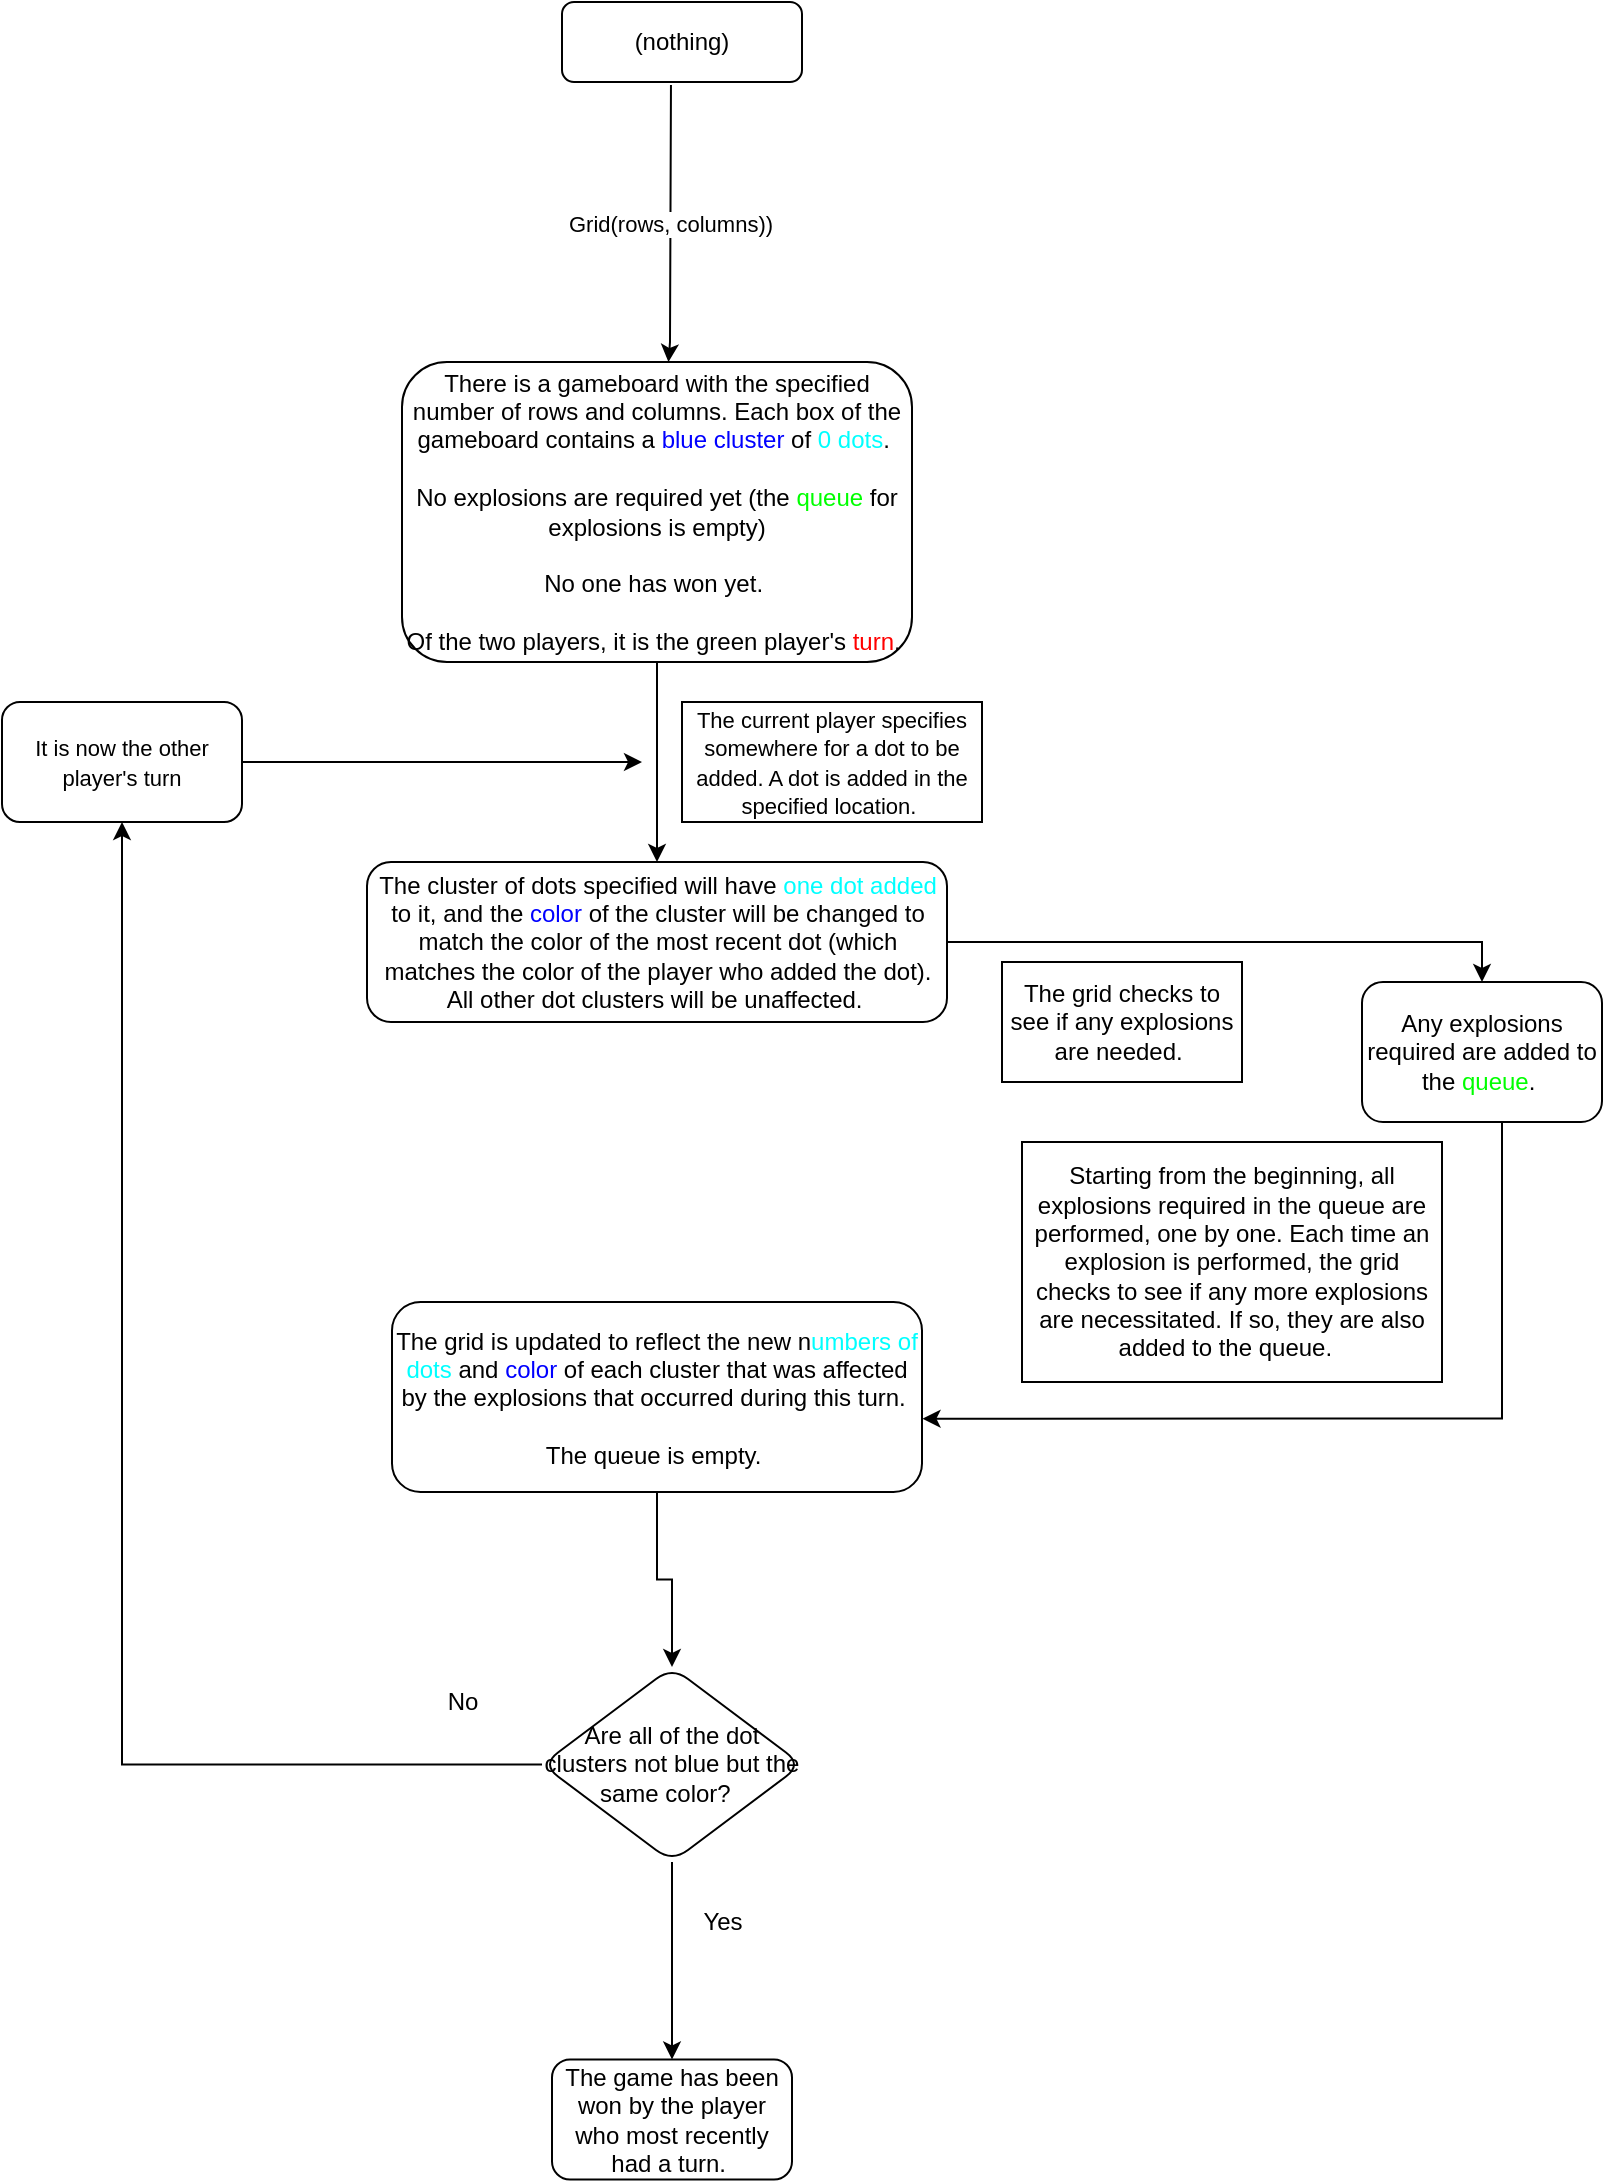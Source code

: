 <mxfile version="15.9.5" type="device"><diagram id="C5RBs43oDa-KdzZeNtuy" name="Page-1"><mxGraphModel dx="1616" dy="1578" grid="1" gridSize="10" guides="1" tooltips="1" connect="1" arrows="1" fold="1" page="1" pageScale="1" pageWidth="827" pageHeight="1169" math="0" shadow="0"><root><mxCell id="WIyWlLk6GJQsqaUBKTNV-0"/><mxCell id="WIyWlLk6GJQsqaUBKTNV-1" parent="WIyWlLk6GJQsqaUBKTNV-0"/><mxCell id="a3s18A0MAv_TP76YRkrw-19" style="edgeStyle=orthogonalEdgeStyle;rounded=0;orthogonalLoop=1;jettySize=auto;html=1;fontColor=#0000FF;" edge="1" parent="WIyWlLk6GJQsqaUBKTNV-1" source="a3s18A0MAv_TP76YRkrw-1" target="a3s18A0MAv_TP76YRkrw-5"><mxGeometry relative="1" as="geometry"/></mxCell><mxCell id="a3s18A0MAv_TP76YRkrw-1" value="There is a gameboard with the specified number of rows and columns. Each box of the gameboard contains a &lt;font color=&quot;#0000ff&quot;&gt;blue cluster&lt;/font&gt; of &lt;font color=&quot;#00ffff&quot;&gt;0 dots&lt;/font&gt;.&amp;nbsp;&lt;br&gt;&lt;br&gt;No explosions are required yet (the &lt;font color=&quot;#00ff00&quot;&gt;queue&lt;/font&gt; for explosions is empty)&lt;br&gt;&lt;br&gt;No one has won yet.&amp;nbsp;&lt;br&gt;&lt;br&gt;Of the two players, it is the green player's &lt;font color=&quot;#ff0000&quot;&gt;turn&lt;/font&gt;.&amp;nbsp;" style="rounded=1;whiteSpace=wrap;html=1;fontSize=12;glass=0;strokeWidth=1;shadow=0;" vertex="1" parent="WIyWlLk6GJQsqaUBKTNV-1"><mxGeometry x="110" y="20" width="255" height="150" as="geometry"/></mxCell><mxCell id="a3s18A0MAv_TP76YRkrw-2" value="(nothing)" style="rounded=1;whiteSpace=wrap;html=1;fontSize=12;glass=0;strokeWidth=1;shadow=0;" vertex="1" parent="WIyWlLk6GJQsqaUBKTNV-1"><mxGeometry x="190" y="-160" width="120" height="40" as="geometry"/></mxCell><mxCell id="a3s18A0MAv_TP76YRkrw-28" style="edgeStyle=orthogonalEdgeStyle;rounded=0;orthogonalLoop=1;jettySize=auto;html=1;entryX=1.001;entryY=0.614;entryDx=0;entryDy=0;entryPerimeter=0;fontColor=#0000FF;" edge="1" parent="WIyWlLk6GJQsqaUBKTNV-1" source="a3s18A0MAv_TP76YRkrw-4" target="a3s18A0MAv_TP76YRkrw-6"><mxGeometry relative="1" as="geometry"><Array as="points"><mxPoint x="660" y="548"/></Array></mxGeometry></mxCell><mxCell id="a3s18A0MAv_TP76YRkrw-4" value="Any explosions required are added to the &lt;font color=&quot;#00ff00&quot;&gt;queue&lt;/font&gt;.&amp;nbsp;" style="rounded=1;whiteSpace=wrap;html=1;fontSize=12;glass=0;strokeWidth=1;shadow=0;" vertex="1" parent="WIyWlLk6GJQsqaUBKTNV-1"><mxGeometry x="590" y="330" width="120" height="70" as="geometry"/></mxCell><mxCell id="a3s18A0MAv_TP76YRkrw-15" style="edgeStyle=orthogonalEdgeStyle;rounded=0;orthogonalLoop=1;jettySize=auto;html=1;entryX=0.5;entryY=0;entryDx=0;entryDy=0;" edge="1" parent="WIyWlLk6GJQsqaUBKTNV-1" source="a3s18A0MAv_TP76YRkrw-5" target="a3s18A0MAv_TP76YRkrw-4"><mxGeometry relative="1" as="geometry"><mxPoint x="240" y="430" as="targetPoint"/></mxGeometry></mxCell><mxCell id="a3s18A0MAv_TP76YRkrw-5" value="The cluster of dots specified will have &lt;font color=&quot;#00ffff&quot;&gt;one dot added&lt;/font&gt; to it, and the &lt;font color=&quot;#0000ff&quot;&gt;color &lt;/font&gt;of the cluster will be changed to match the color of the most recent dot (which matches the color of the player who added the dot). All other dot clusters will be unaffected.&amp;nbsp;" style="rounded=1;whiteSpace=wrap;html=1;fontSize=12;glass=0;strokeWidth=1;shadow=0;" vertex="1" parent="WIyWlLk6GJQsqaUBKTNV-1"><mxGeometry x="92.5" y="270" width="290" height="80" as="geometry"/></mxCell><mxCell id="a3s18A0MAv_TP76YRkrw-30" value="" style="edgeStyle=orthogonalEdgeStyle;rounded=0;orthogonalLoop=1;jettySize=auto;html=1;fontColor=#0000FF;" edge="1" parent="WIyWlLk6GJQsqaUBKTNV-1" source="a3s18A0MAv_TP76YRkrw-6" target="a3s18A0MAv_TP76YRkrw-29"><mxGeometry relative="1" as="geometry"/></mxCell><mxCell id="a3s18A0MAv_TP76YRkrw-6" value="The grid is updated to reflect the new n&lt;font color=&quot;#00ffff&quot;&gt;umbers of dots &lt;/font&gt;and &lt;font color=&quot;#0000ff&quot;&gt;color &lt;/font&gt;of each cluster that was affected by the explosions that occurred during this turn.&amp;nbsp;&lt;br&gt;&amp;nbsp;&lt;br&gt;The queue is empty.&amp;nbsp;&lt;br&gt;" style="rounded=1;whiteSpace=wrap;html=1;fontSize=12;glass=0;strokeWidth=1;shadow=0;" vertex="1" parent="WIyWlLk6GJQsqaUBKTNV-1"><mxGeometry x="105" y="490" width="265" height="95" as="geometry"/></mxCell><mxCell id="a3s18A0MAv_TP76YRkrw-10" value="" style="endArrow=classic;html=1;rounded=0;exitX=0.454;exitY=1.038;exitDx=0;exitDy=0;exitPerimeter=0;" edge="1" parent="WIyWlLk6GJQsqaUBKTNV-1" source="a3s18A0MAv_TP76YRkrw-2" target="a3s18A0MAv_TP76YRkrw-1"><mxGeometry relative="1" as="geometry"><mxPoint x="310" as="sourcePoint"/><mxPoint x="410" as="targetPoint"/><Array as="points"><mxPoint x="244" y="10"/></Array></mxGeometry></mxCell><mxCell id="a3s18A0MAv_TP76YRkrw-11" value="Grid(rows, columns))" style="edgeLabel;resizable=0;html=1;align=center;verticalAlign=middle;" connectable="0" vertex="1" parent="a3s18A0MAv_TP76YRkrw-10"><mxGeometry relative="1" as="geometry"/></mxCell><mxCell id="a3s18A0MAv_TP76YRkrw-22" value="&lt;span style=&quot;color: rgb(0 , 0 , 0) ; font-size: 11px ; background-color: rgb(255 , 255 , 255)&quot;&gt;The current player specifies somewhere for a dot to be added. A dot is added in the specified location.&amp;nbsp;&lt;/span&gt;" style="rounded=0;whiteSpace=wrap;html=1;fontColor=#0000FF;" vertex="1" parent="WIyWlLk6GJQsqaUBKTNV-1"><mxGeometry x="250" y="190" width="150" height="60" as="geometry"/></mxCell><mxCell id="a3s18A0MAv_TP76YRkrw-23" value="&lt;span style=&quot;color: rgb(0 , 0 , 0)&quot;&gt;The grid checks to see if any explosions are needed.&amp;nbsp;&lt;/span&gt;" style="rounded=0;whiteSpace=wrap;html=1;fontColor=#0000FF;" vertex="1" parent="WIyWlLk6GJQsqaUBKTNV-1"><mxGeometry x="410" y="320" width="120" height="60" as="geometry"/></mxCell><mxCell id="a3s18A0MAv_TP76YRkrw-26" value="&lt;span style=&quot;color: rgb(0 , 0 , 0)&quot;&gt;Starting from the beginning, all explosions required in the queue are performed, one by one. Each time an explosion is performed, the grid checks to see if any more explosions are necessitated. If so, they are also added to the queue.&amp;nbsp;&amp;nbsp;&lt;/span&gt;" style="rounded=0;whiteSpace=wrap;html=1;fontColor=#0000FF;" vertex="1" parent="WIyWlLk6GJQsqaUBKTNV-1"><mxGeometry x="420" y="410" width="210" height="120" as="geometry"/></mxCell><mxCell id="a3s18A0MAv_TP76YRkrw-32" value="" style="edgeStyle=orthogonalEdgeStyle;rounded=0;orthogonalLoop=1;jettySize=auto;html=1;fontColor=#0000FF;" edge="1" parent="WIyWlLk6GJQsqaUBKTNV-1" source="a3s18A0MAv_TP76YRkrw-29" target="a3s18A0MAv_TP76YRkrw-31"><mxGeometry relative="1" as="geometry"/></mxCell><mxCell id="a3s18A0MAv_TP76YRkrw-35" value="" style="edgeStyle=orthogonalEdgeStyle;rounded=0;orthogonalLoop=1;jettySize=auto;html=1;fontColor=#000000;" edge="1" parent="WIyWlLk6GJQsqaUBKTNV-1" source="a3s18A0MAv_TP76YRkrw-29" target="a3s18A0MAv_TP76YRkrw-34"><mxGeometry relative="1" as="geometry"/></mxCell><mxCell id="a3s18A0MAv_TP76YRkrw-29" value="Are all of the dot clusters not blue but the same color?&amp;nbsp;&amp;nbsp;" style="rhombus;whiteSpace=wrap;html=1;rounded=1;glass=0;strokeWidth=1;shadow=0;" vertex="1" parent="WIyWlLk6GJQsqaUBKTNV-1"><mxGeometry x="180" y="672.5" width="130" height="97.5" as="geometry"/></mxCell><mxCell id="a3s18A0MAv_TP76YRkrw-31" value="The game has been won by the player who most recently had a turn.&amp;nbsp;" style="whiteSpace=wrap;html=1;rounded=1;glass=0;strokeWidth=1;shadow=0;" vertex="1" parent="WIyWlLk6GJQsqaUBKTNV-1"><mxGeometry x="185" y="868.75" width="120" height="60" as="geometry"/></mxCell><mxCell id="a3s18A0MAv_TP76YRkrw-33" value="&lt;font color=&quot;#000000&quot;&gt;Yes&lt;/font&gt;" style="text;html=1;align=center;verticalAlign=middle;resizable=0;points=[];autosize=1;strokeColor=none;fillColor=none;fontColor=#0000FF;" vertex="1" parent="WIyWlLk6GJQsqaUBKTNV-1"><mxGeometry x="250" y="790" width="40" height="20" as="geometry"/></mxCell><mxCell id="a3s18A0MAv_TP76YRkrw-36" style="edgeStyle=orthogonalEdgeStyle;rounded=0;orthogonalLoop=1;jettySize=auto;html=1;fontColor=#000000;" edge="1" parent="WIyWlLk6GJQsqaUBKTNV-1" source="a3s18A0MAv_TP76YRkrw-34"><mxGeometry relative="1" as="geometry"><mxPoint x="230" y="220" as="targetPoint"/></mxGeometry></mxCell><mxCell id="a3s18A0MAv_TP76YRkrw-34" value="&lt;span style=&quot;font-size: 11px ; background-color: rgb(255 , 255 , 255)&quot;&gt;It is now the other player's turn&lt;/span&gt;" style="whiteSpace=wrap;html=1;rounded=1;glass=0;strokeWidth=1;shadow=0;" vertex="1" parent="WIyWlLk6GJQsqaUBKTNV-1"><mxGeometry x="-90" y="190" width="120" height="60" as="geometry"/></mxCell><mxCell id="a3s18A0MAv_TP76YRkrw-37" value="No" style="text;html=1;align=center;verticalAlign=middle;resizable=0;points=[];autosize=1;strokeColor=none;fillColor=none;fontColor=#000000;" vertex="1" parent="WIyWlLk6GJQsqaUBKTNV-1"><mxGeometry x="125" y="680" width="30" height="20" as="geometry"/></mxCell></root></mxGraphModel></diagram></mxfile>